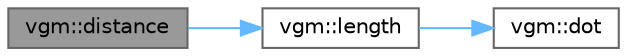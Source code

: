 digraph "vgm::distance"
{
 // LATEX_PDF_SIZE
  bgcolor="transparent";
  edge [fontname=Helvetica,fontsize=10,labelfontname=Helvetica,labelfontsize=10];
  node [fontname=Helvetica,fontsize=10,shape=box,height=0.2,width=0.4];
  rankdir="LR";
  Node1 [id="Node000001",label="vgm::distance",height=0.2,width=0.4,color="gray40", fillcolor="grey60", style="filled", fontcolor="black",tooltip=" "];
  Node1 -> Node2 [id="edge1_Node000001_Node000002",color="steelblue1",style="solid",tooltip=" "];
  Node2 [id="Node000002",label="vgm::length",height=0.2,width=0.4,color="grey40", fillcolor="white", style="filled",URL="$namespacevgm.html#af5bfc8b3f1a44713d342b5caee51906e",tooltip=" "];
  Node2 -> Node3 [id="edge2_Node000002_Node000003",color="steelblue1",style="solid",tooltip=" "];
  Node3 [id="Node000003",label="vgm::dot",height=0.2,width=0.4,color="grey40", fillcolor="white", style="filled",URL="$namespacevgm.html#a74219de8d7167b3dbf6467fe7c10097e",tooltip=" "];
}
